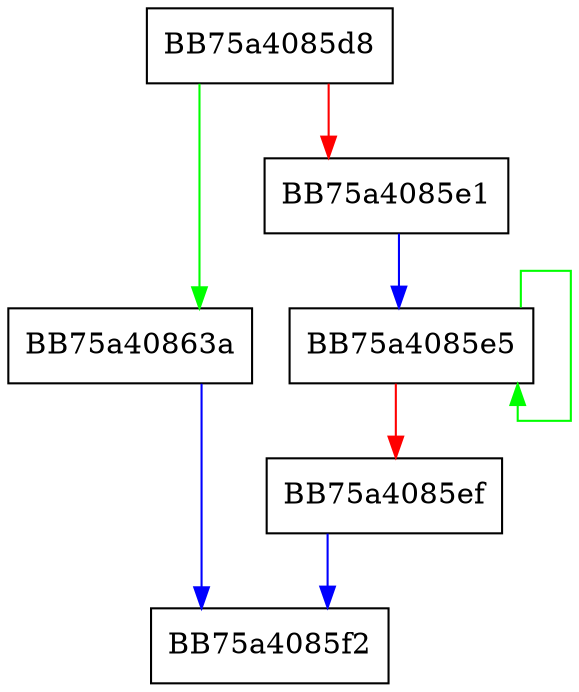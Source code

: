 digraph WPP_SF_sL {
  node [shape="box"];
  graph [splines=ortho];
  BB75a4085d8 -> BB75a40863a [color="green"];
  BB75a4085d8 -> BB75a4085e1 [color="red"];
  BB75a4085e1 -> BB75a4085e5 [color="blue"];
  BB75a4085e5 -> BB75a4085e5 [color="green"];
  BB75a4085e5 -> BB75a4085ef [color="red"];
  BB75a4085ef -> BB75a4085f2 [color="blue"];
  BB75a40863a -> BB75a4085f2 [color="blue"];
}